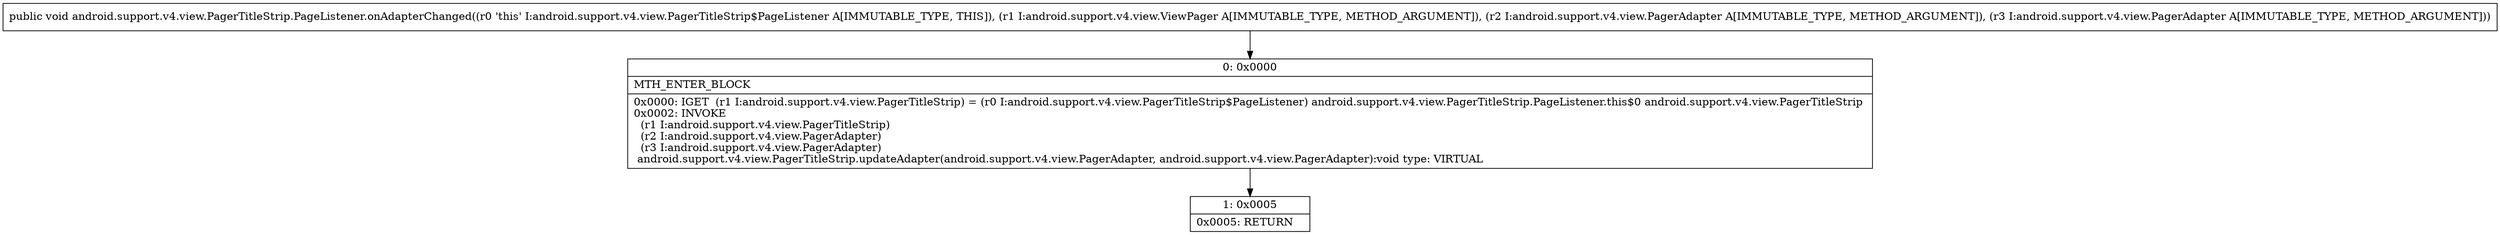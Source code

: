 digraph "CFG forandroid.support.v4.view.PagerTitleStrip.PageListener.onAdapterChanged(Landroid\/support\/v4\/view\/ViewPager;Landroid\/support\/v4\/view\/PagerAdapter;Landroid\/support\/v4\/view\/PagerAdapter;)V" {
Node_0 [shape=record,label="{0\:\ 0x0000|MTH_ENTER_BLOCK\l|0x0000: IGET  (r1 I:android.support.v4.view.PagerTitleStrip) = (r0 I:android.support.v4.view.PagerTitleStrip$PageListener) android.support.v4.view.PagerTitleStrip.PageListener.this$0 android.support.v4.view.PagerTitleStrip \l0x0002: INVOKE  \l  (r1 I:android.support.v4.view.PagerTitleStrip)\l  (r2 I:android.support.v4.view.PagerAdapter)\l  (r3 I:android.support.v4.view.PagerAdapter)\l android.support.v4.view.PagerTitleStrip.updateAdapter(android.support.v4.view.PagerAdapter, android.support.v4.view.PagerAdapter):void type: VIRTUAL \l}"];
Node_1 [shape=record,label="{1\:\ 0x0005|0x0005: RETURN   \l}"];
MethodNode[shape=record,label="{public void android.support.v4.view.PagerTitleStrip.PageListener.onAdapterChanged((r0 'this' I:android.support.v4.view.PagerTitleStrip$PageListener A[IMMUTABLE_TYPE, THIS]), (r1 I:android.support.v4.view.ViewPager A[IMMUTABLE_TYPE, METHOD_ARGUMENT]), (r2 I:android.support.v4.view.PagerAdapter A[IMMUTABLE_TYPE, METHOD_ARGUMENT]), (r3 I:android.support.v4.view.PagerAdapter A[IMMUTABLE_TYPE, METHOD_ARGUMENT])) }"];
MethodNode -> Node_0;
Node_0 -> Node_1;
}

